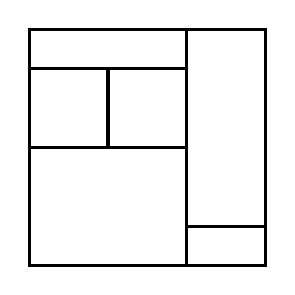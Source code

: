 \begin{tikzpicture}[very thick, scale=.5]
    \draw (0,5) rectangle (4,6);
    \draw (0,3) rectangle (2,5);
    \draw (2,3) rectangle (4,5);
    \draw (0,0) rectangle (4,3);
    \draw (4,1) rectangle (6,6);
    \draw (4,0) rectangle (6,1);
\end{tikzpicture}
